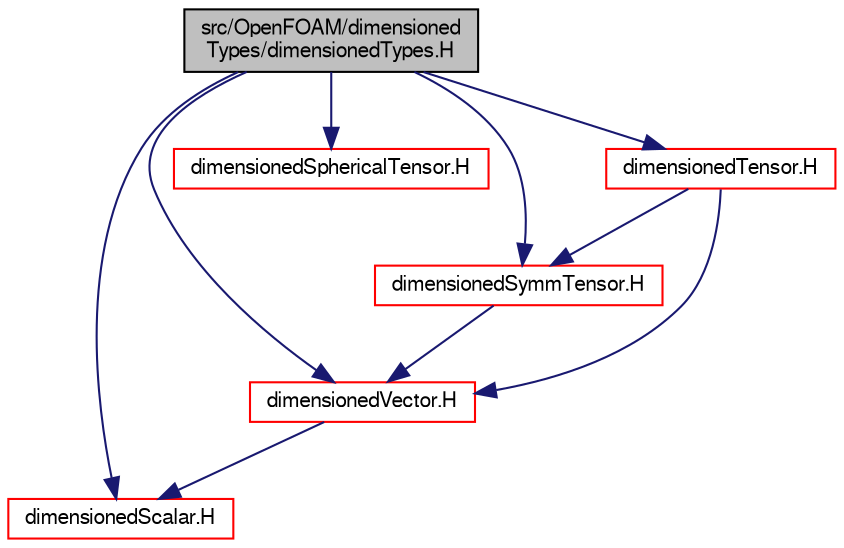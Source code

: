 digraph "src/OpenFOAM/dimensionedTypes/dimensionedTypes.H"
{
  bgcolor="transparent";
  edge [fontname="FreeSans",fontsize="10",labelfontname="FreeSans",labelfontsize="10"];
  node [fontname="FreeSans",fontsize="10",shape=record];
  Node0 [label="src/OpenFOAM/dimensioned\lTypes/dimensionedTypes.H",height=0.2,width=0.4,color="black", fillcolor="grey75", style="filled", fontcolor="black"];
  Node0 -> Node1 [color="midnightblue",fontsize="10",style="solid",fontname="FreeSans"];
  Node1 [label="dimensionedScalar.H",height=0.2,width=0.4,color="red",URL="$a09347.html"];
  Node0 -> Node98 [color="midnightblue",fontsize="10",style="solid",fontname="FreeSans"];
  Node98 [label="dimensionedVector.H",height=0.2,width=0.4,color="red",URL="$a09380.html"];
  Node98 -> Node1 [color="midnightblue",fontsize="10",style="solid",fontname="FreeSans"];
  Node0 -> Node103 [color="midnightblue",fontsize="10",style="solid",fontname="FreeSans"];
  Node103 [label="dimensionedSphericalTensor.H",height=0.2,width=0.4,color="red",URL="$a09356.html"];
  Node0 -> Node107 [color="midnightblue",fontsize="10",style="solid",fontname="FreeSans"];
  Node107 [label="dimensionedSymmTensor.H",height=0.2,width=0.4,color="red",URL="$a09362.html"];
  Node107 -> Node98 [color="midnightblue",fontsize="10",style="solid",fontname="FreeSans"];
  Node0 -> Node113 [color="midnightblue",fontsize="10",style="solid",fontname="FreeSans"];
  Node113 [label="dimensionedTensor.H",height=0.2,width=0.4,color="red",URL="$a09368.html"];
  Node113 -> Node98 [color="midnightblue",fontsize="10",style="solid",fontname="FreeSans"];
  Node113 -> Node107 [color="midnightblue",fontsize="10",style="solid",fontname="FreeSans"];
}
